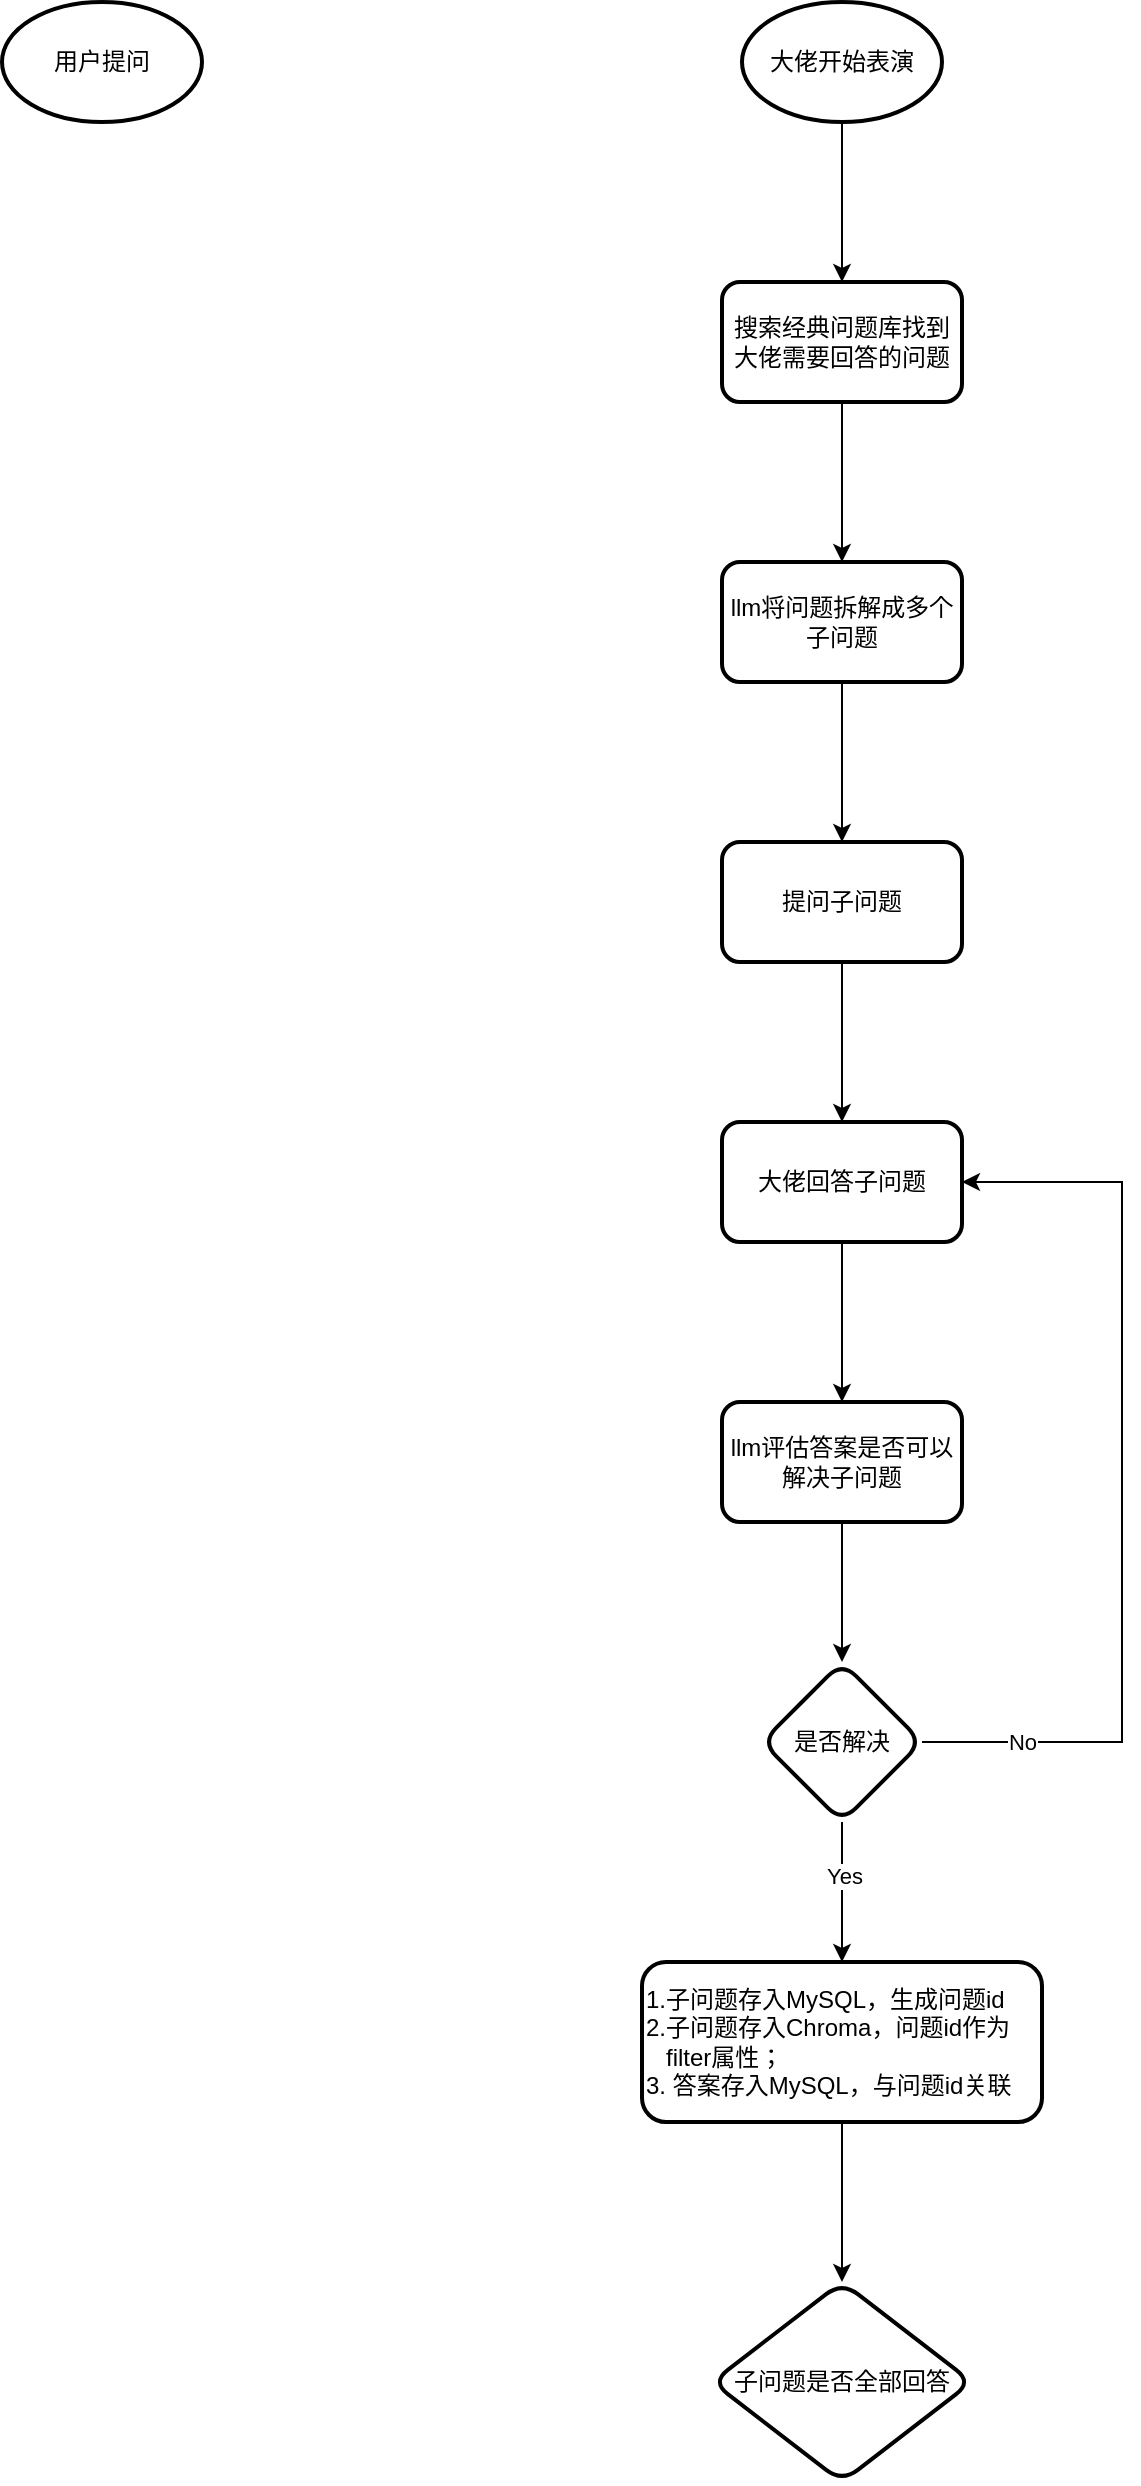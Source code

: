 <mxfile version="24.4.4" type="github">
  <diagram id="C5RBs43oDa-KdzZeNtuy" name="Page-1">
    <mxGraphModel dx="1434" dy="761" grid="1" gridSize="10" guides="1" tooltips="1" connect="1" arrows="1" fold="1" page="1" pageScale="1" pageWidth="827" pageHeight="1169" math="0" shadow="0">
      <root>
        <mxCell id="WIyWlLk6GJQsqaUBKTNV-0" />
        <mxCell id="WIyWlLk6GJQsqaUBKTNV-1" parent="WIyWlLk6GJQsqaUBKTNV-0" />
        <mxCell id="z2VaklTYjahulCSY6gSa-2" value="用户提问" style="strokeWidth=2;html=1;shape=mxgraph.flowchart.start_1;whiteSpace=wrap;" vertex="1" parent="WIyWlLk6GJQsqaUBKTNV-1">
          <mxGeometry x="160" y="40" width="100" height="60" as="geometry" />
        </mxCell>
        <mxCell id="z2VaklTYjahulCSY6gSa-5" value="" style="edgeStyle=orthogonalEdgeStyle;rounded=0;orthogonalLoop=1;jettySize=auto;html=1;" edge="1" parent="WIyWlLk6GJQsqaUBKTNV-1" source="z2VaklTYjahulCSY6gSa-3" target="z2VaklTYjahulCSY6gSa-4">
          <mxGeometry relative="1" as="geometry" />
        </mxCell>
        <mxCell id="z2VaklTYjahulCSY6gSa-3" value="大佬开始表演" style="strokeWidth=2;html=1;shape=mxgraph.flowchart.start_1;whiteSpace=wrap;" vertex="1" parent="WIyWlLk6GJQsqaUBKTNV-1">
          <mxGeometry x="530" y="40" width="100" height="60" as="geometry" />
        </mxCell>
        <mxCell id="z2VaklTYjahulCSY6gSa-7" value="" style="edgeStyle=orthogonalEdgeStyle;rounded=0;orthogonalLoop=1;jettySize=auto;html=1;" edge="1" parent="WIyWlLk6GJQsqaUBKTNV-1" source="z2VaklTYjahulCSY6gSa-4" target="z2VaklTYjahulCSY6gSa-6">
          <mxGeometry relative="1" as="geometry" />
        </mxCell>
        <mxCell id="z2VaklTYjahulCSY6gSa-4" value="搜索经典问题库找到大佬需要回答的问题" style="rounded=1;whiteSpace=wrap;html=1;strokeWidth=2;" vertex="1" parent="WIyWlLk6GJQsqaUBKTNV-1">
          <mxGeometry x="520" y="180" width="120" height="60" as="geometry" />
        </mxCell>
        <mxCell id="z2VaklTYjahulCSY6gSa-9" value="" style="edgeStyle=orthogonalEdgeStyle;rounded=0;orthogonalLoop=1;jettySize=auto;html=1;" edge="1" parent="WIyWlLk6GJQsqaUBKTNV-1" source="z2VaklTYjahulCSY6gSa-6" target="z2VaklTYjahulCSY6gSa-8">
          <mxGeometry relative="1" as="geometry" />
        </mxCell>
        <mxCell id="z2VaklTYjahulCSY6gSa-6" value="llm将问题拆解成多个子问题" style="whiteSpace=wrap;html=1;rounded=1;strokeWidth=2;" vertex="1" parent="WIyWlLk6GJQsqaUBKTNV-1">
          <mxGeometry x="520" y="320" width="120" height="60" as="geometry" />
        </mxCell>
        <mxCell id="z2VaklTYjahulCSY6gSa-11" value="" style="edgeStyle=orthogonalEdgeStyle;rounded=0;orthogonalLoop=1;jettySize=auto;html=1;" edge="1" parent="WIyWlLk6GJQsqaUBKTNV-1" source="z2VaklTYjahulCSY6gSa-8" target="z2VaklTYjahulCSY6gSa-10">
          <mxGeometry relative="1" as="geometry" />
        </mxCell>
        <mxCell id="z2VaklTYjahulCSY6gSa-8" value="提问子问题" style="whiteSpace=wrap;html=1;rounded=1;strokeWidth=2;" vertex="1" parent="WIyWlLk6GJQsqaUBKTNV-1">
          <mxGeometry x="520" y="460" width="120" height="60" as="geometry" />
        </mxCell>
        <mxCell id="z2VaklTYjahulCSY6gSa-13" value="" style="edgeStyle=orthogonalEdgeStyle;rounded=0;orthogonalLoop=1;jettySize=auto;html=1;" edge="1" parent="WIyWlLk6GJQsqaUBKTNV-1" source="z2VaklTYjahulCSY6gSa-10" target="z2VaklTYjahulCSY6gSa-12">
          <mxGeometry relative="1" as="geometry" />
        </mxCell>
        <mxCell id="z2VaklTYjahulCSY6gSa-10" value="大佬回答子问题" style="whiteSpace=wrap;html=1;rounded=1;strokeWidth=2;" vertex="1" parent="WIyWlLk6GJQsqaUBKTNV-1">
          <mxGeometry x="520" y="600" width="120" height="60" as="geometry" />
        </mxCell>
        <mxCell id="z2VaklTYjahulCSY6gSa-16" value="" style="edgeStyle=orthogonalEdgeStyle;rounded=0;orthogonalLoop=1;jettySize=auto;html=1;" edge="1" parent="WIyWlLk6GJQsqaUBKTNV-1" source="z2VaklTYjahulCSY6gSa-12" target="z2VaklTYjahulCSY6gSa-15">
          <mxGeometry relative="1" as="geometry" />
        </mxCell>
        <mxCell id="z2VaklTYjahulCSY6gSa-12" value="llm评估答案是否可以解决子问题" style="whiteSpace=wrap;html=1;rounded=1;strokeWidth=2;" vertex="1" parent="WIyWlLk6GJQsqaUBKTNV-1">
          <mxGeometry x="520" y="740" width="120" height="60" as="geometry" />
        </mxCell>
        <mxCell id="z2VaklTYjahulCSY6gSa-18" value="" style="edgeStyle=orthogonalEdgeStyle;rounded=0;orthogonalLoop=1;jettySize=auto;html=1;" edge="1" parent="WIyWlLk6GJQsqaUBKTNV-1" source="z2VaklTYjahulCSY6gSa-15" target="z2VaklTYjahulCSY6gSa-17">
          <mxGeometry relative="1" as="geometry" />
        </mxCell>
        <mxCell id="z2VaklTYjahulCSY6gSa-19" value="Yes" style="edgeLabel;html=1;align=center;verticalAlign=middle;resizable=0;points=[];" vertex="1" connectable="0" parent="z2VaklTYjahulCSY6gSa-18">
          <mxGeometry x="-0.244" y="1" relative="1" as="geometry">
            <mxPoint as="offset" />
          </mxGeometry>
        </mxCell>
        <mxCell id="z2VaklTYjahulCSY6gSa-21" value="" style="edgeStyle=orthogonalEdgeStyle;rounded=0;orthogonalLoop=1;jettySize=auto;html=1;entryX=1;entryY=0.5;entryDx=0;entryDy=0;" edge="1" parent="WIyWlLk6GJQsqaUBKTNV-1" source="z2VaklTYjahulCSY6gSa-15" target="z2VaklTYjahulCSY6gSa-10">
          <mxGeometry relative="1" as="geometry">
            <mxPoint x="707" y="910" as="targetPoint" />
            <Array as="points">
              <mxPoint x="720" y="910" />
              <mxPoint x="720" y="630" />
            </Array>
          </mxGeometry>
        </mxCell>
        <mxCell id="z2VaklTYjahulCSY6gSa-22" value="No" style="edgeLabel;html=1;align=center;verticalAlign=middle;resizable=0;points=[];" vertex="1" connectable="0" parent="z2VaklTYjahulCSY6gSa-21">
          <mxGeometry x="-0.667" y="-1" relative="1" as="geometry">
            <mxPoint x="-27" y="-1" as="offset" />
          </mxGeometry>
        </mxCell>
        <mxCell id="z2VaklTYjahulCSY6gSa-15" value="是否解决" style="rhombus;whiteSpace=wrap;html=1;rounded=1;strokeWidth=2;" vertex="1" parent="WIyWlLk6GJQsqaUBKTNV-1">
          <mxGeometry x="540" y="870" width="80" height="80" as="geometry" />
        </mxCell>
        <mxCell id="z2VaklTYjahulCSY6gSa-24" value="" style="edgeStyle=orthogonalEdgeStyle;rounded=0;orthogonalLoop=1;jettySize=auto;html=1;" edge="1" parent="WIyWlLk6GJQsqaUBKTNV-1" source="z2VaklTYjahulCSY6gSa-17" target="z2VaklTYjahulCSY6gSa-23">
          <mxGeometry relative="1" as="geometry" />
        </mxCell>
        <mxCell id="z2VaklTYjahulCSY6gSa-17" value="1.子问题存入MySQL，生成问题id&lt;div&gt;2.子问题存入Chroma，问题id作为&amp;nbsp; &amp;nbsp; &amp;nbsp; &amp;nbsp;filter属性；&lt;div&gt;3. 答案存入MySQL，与问题id关联&lt;/div&gt;&lt;/div&gt;" style="whiteSpace=wrap;html=1;rounded=1;strokeWidth=2;align=left;" vertex="1" parent="WIyWlLk6GJQsqaUBKTNV-1">
          <mxGeometry x="480" y="1020" width="200" height="80" as="geometry" />
        </mxCell>
        <mxCell id="z2VaklTYjahulCSY6gSa-23" value="子问题是否全部回答" style="rhombus;whiteSpace=wrap;html=1;align=center;rounded=1;strokeWidth=2;" vertex="1" parent="WIyWlLk6GJQsqaUBKTNV-1">
          <mxGeometry x="515" y="1180" width="130" height="100" as="geometry" />
        </mxCell>
      </root>
    </mxGraphModel>
  </diagram>
</mxfile>
